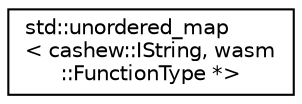 digraph "Graphical Class Hierarchy"
{
  edge [fontname="Helvetica",fontsize="10",labelfontname="Helvetica",labelfontsize="10"];
  node [fontname="Helvetica",fontsize="10",shape=record];
  rankdir="LR";
  Node0 [label="std::unordered_map\l\< cashew::IString, wasm\l::FunctionType *\>",height=0.2,width=0.4,color="black", fillcolor="white", style="filled",URL="$classstd_1_1unordered__map.html"];
}
